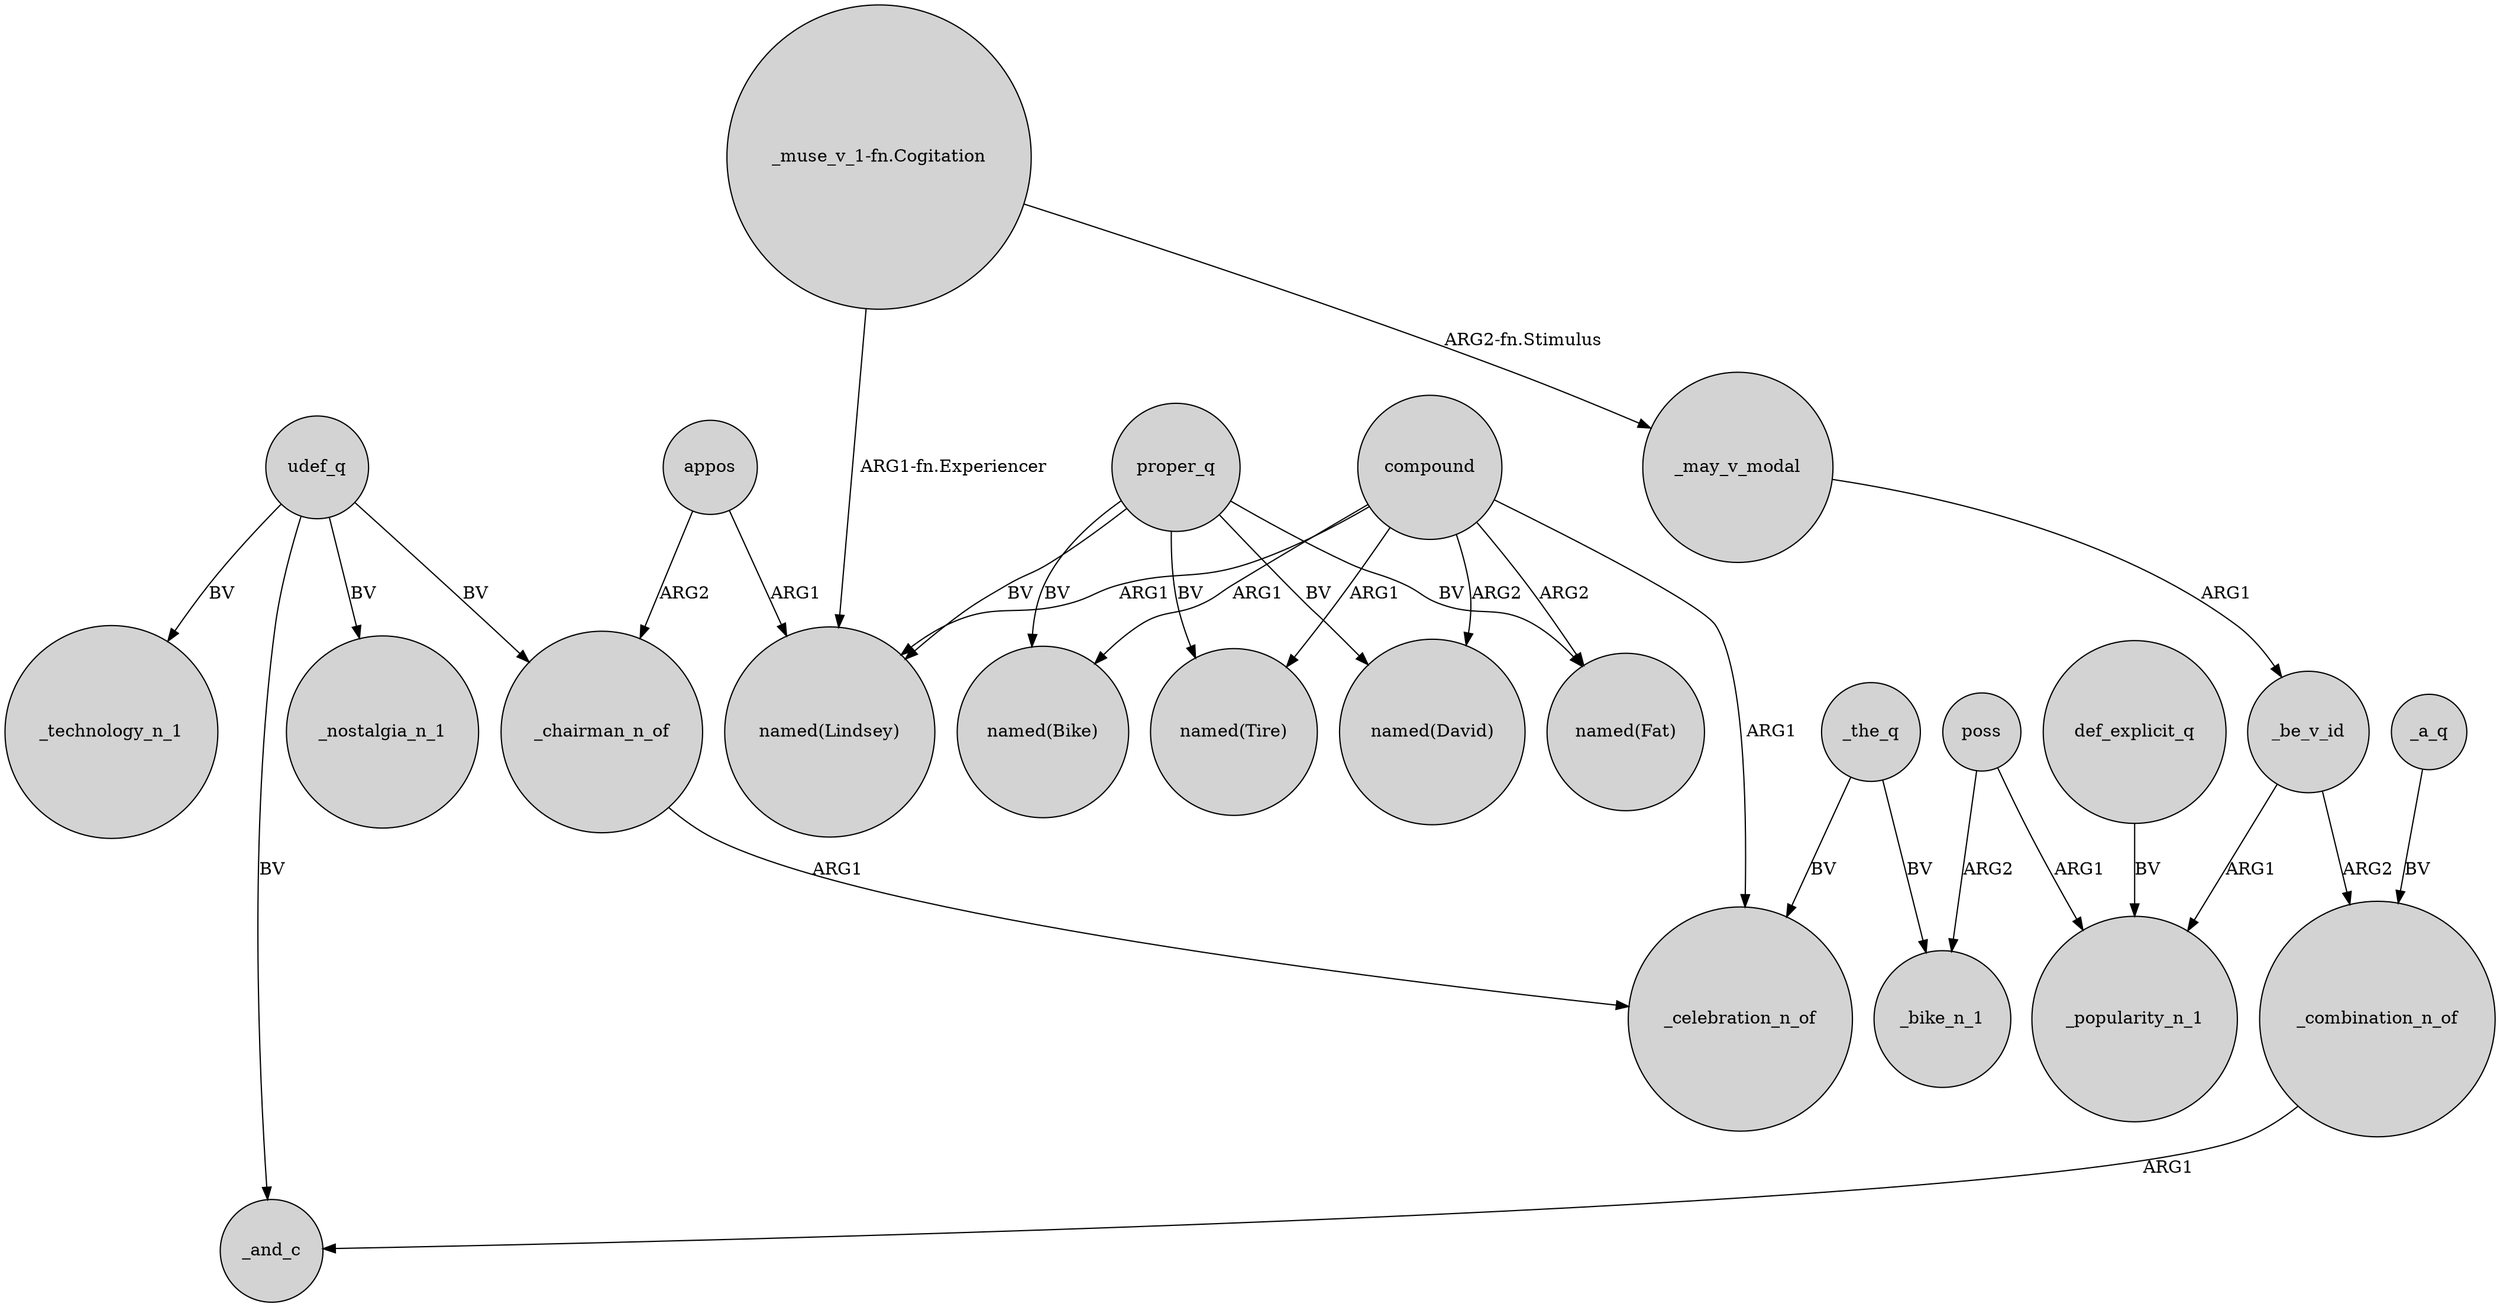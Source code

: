digraph {
	node [shape=circle style=filled]
	_the_q -> _bike_n_1 [label=BV]
	_be_v_id -> _combination_n_of [label=ARG2]
	proper_q -> "named(Tire)" [label=BV]
	compound -> "named(Tire)" [label=ARG1]
	poss -> _popularity_n_1 [label=ARG1]
	"_muse_v_1-fn.Cogitation" -> "named(Lindsey)" [label="ARG1-fn.Experiencer"]
	compound -> "named(Lindsey)" [label=ARG1]
	udef_q -> _chairman_n_of [label=BV]
	proper_q -> "named(Lindsey)" [label=BV]
	udef_q -> _nostalgia_n_1 [label=BV]
	def_explicit_q -> _popularity_n_1 [label=BV]
	proper_q -> "named(Fat)" [label=BV]
	appos -> _chairman_n_of [label=ARG2]
	_chairman_n_of -> _celebration_n_of [label=ARG1]
	_a_q -> _combination_n_of [label=BV]
	compound -> "named(David)" [label=ARG2]
	_the_q -> _celebration_n_of [label=BV]
	poss -> _bike_n_1 [label=ARG2]
	udef_q -> _technology_n_1 [label=BV]
	compound -> _celebration_n_of [label=ARG1]
	_may_v_modal -> _be_v_id [label=ARG1]
	compound -> "named(Bike)" [label=ARG1]
	"_muse_v_1-fn.Cogitation" -> _may_v_modal [label="ARG2-fn.Stimulus"]
	_be_v_id -> _popularity_n_1 [label=ARG1]
	proper_q -> "named(Bike)" [label=BV]
	appos -> "named(Lindsey)" [label=ARG1]
	proper_q -> "named(David)" [label=BV]
	udef_q -> _and_c [label=BV]
	compound -> "named(Fat)" [label=ARG2]
	_combination_n_of -> _and_c [label=ARG1]
}
